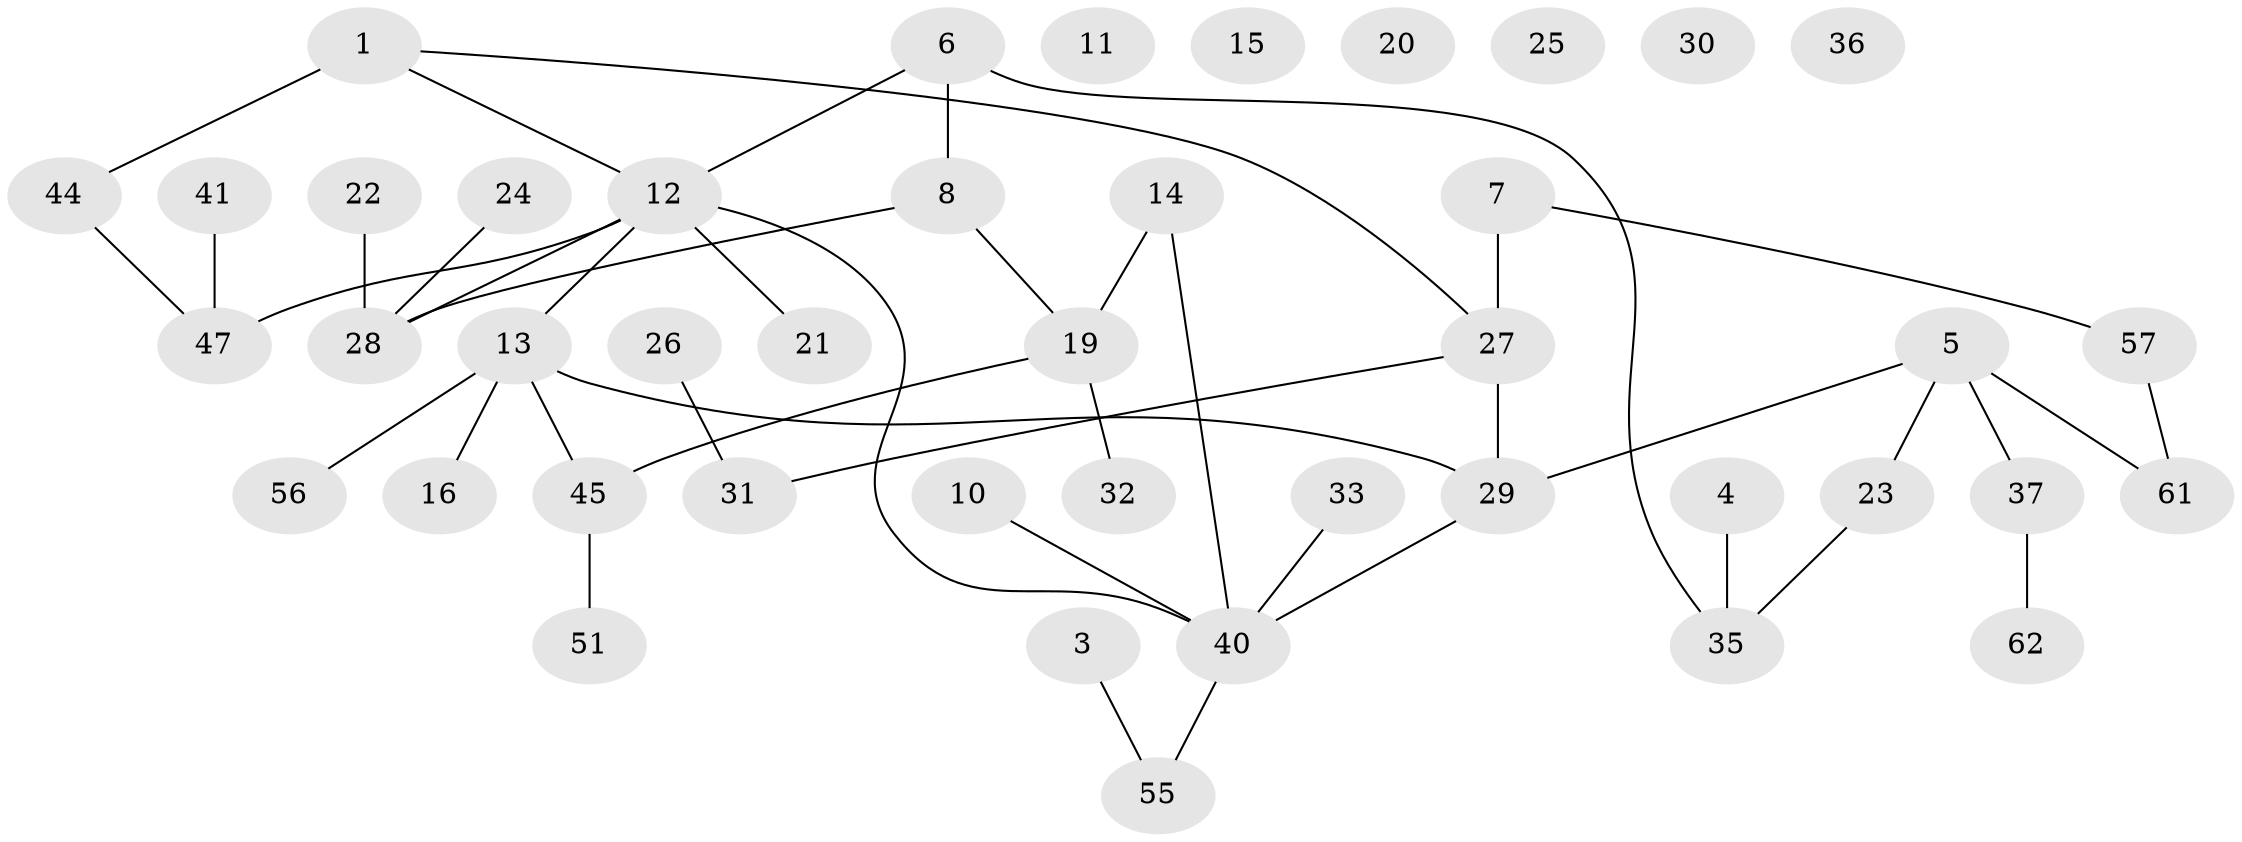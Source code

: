 // Generated by graph-tools (version 1.1) at 2025/23/03/03/25 07:23:24]
// undirected, 43 vertices, 44 edges
graph export_dot {
graph [start="1"]
  node [color=gray90,style=filled];
  1 [super="+2"];
  3 [super="+18"];
  4;
  5 [super="+43"];
  6;
  7;
  8 [super="+9"];
  10;
  11;
  12 [super="+52"];
  13 [super="+46"];
  14 [super="+17"];
  15;
  16 [super="+50"];
  19 [super="+39"];
  20;
  21;
  22;
  23 [super="+38"];
  24;
  25;
  26;
  27 [super="+34"];
  28 [super="+49"];
  29 [super="+59"];
  30;
  31 [super="+42"];
  32;
  33;
  35 [super="+63"];
  36;
  37 [super="+58"];
  40 [super="+48"];
  41 [super="+53"];
  44 [super="+60"];
  45;
  47 [super="+54"];
  51;
  55;
  56;
  57 [super="+64"];
  61;
  62;
  1 -- 44 [weight=2];
  1 -- 27;
  1 -- 12;
  3 -- 55;
  4 -- 35;
  5 -- 37;
  5 -- 61;
  5 -- 23;
  5 -- 29;
  6 -- 8;
  6 -- 35;
  6 -- 12;
  7 -- 27;
  7 -- 57;
  8 -- 19;
  8 -- 28;
  10 -- 40;
  12 -- 28;
  12 -- 21;
  12 -- 13;
  12 -- 47;
  12 -- 40;
  13 -- 16;
  13 -- 56;
  13 -- 45;
  13 -- 29;
  14 -- 40;
  14 -- 19;
  19 -- 32;
  19 -- 45;
  22 -- 28;
  23 -- 35;
  24 -- 28;
  26 -- 31;
  27 -- 29 [weight=2];
  27 -- 31;
  29 -- 40;
  33 -- 40;
  37 -- 62;
  40 -- 55;
  41 -- 47;
  44 -- 47;
  45 -- 51;
  57 -- 61;
}
